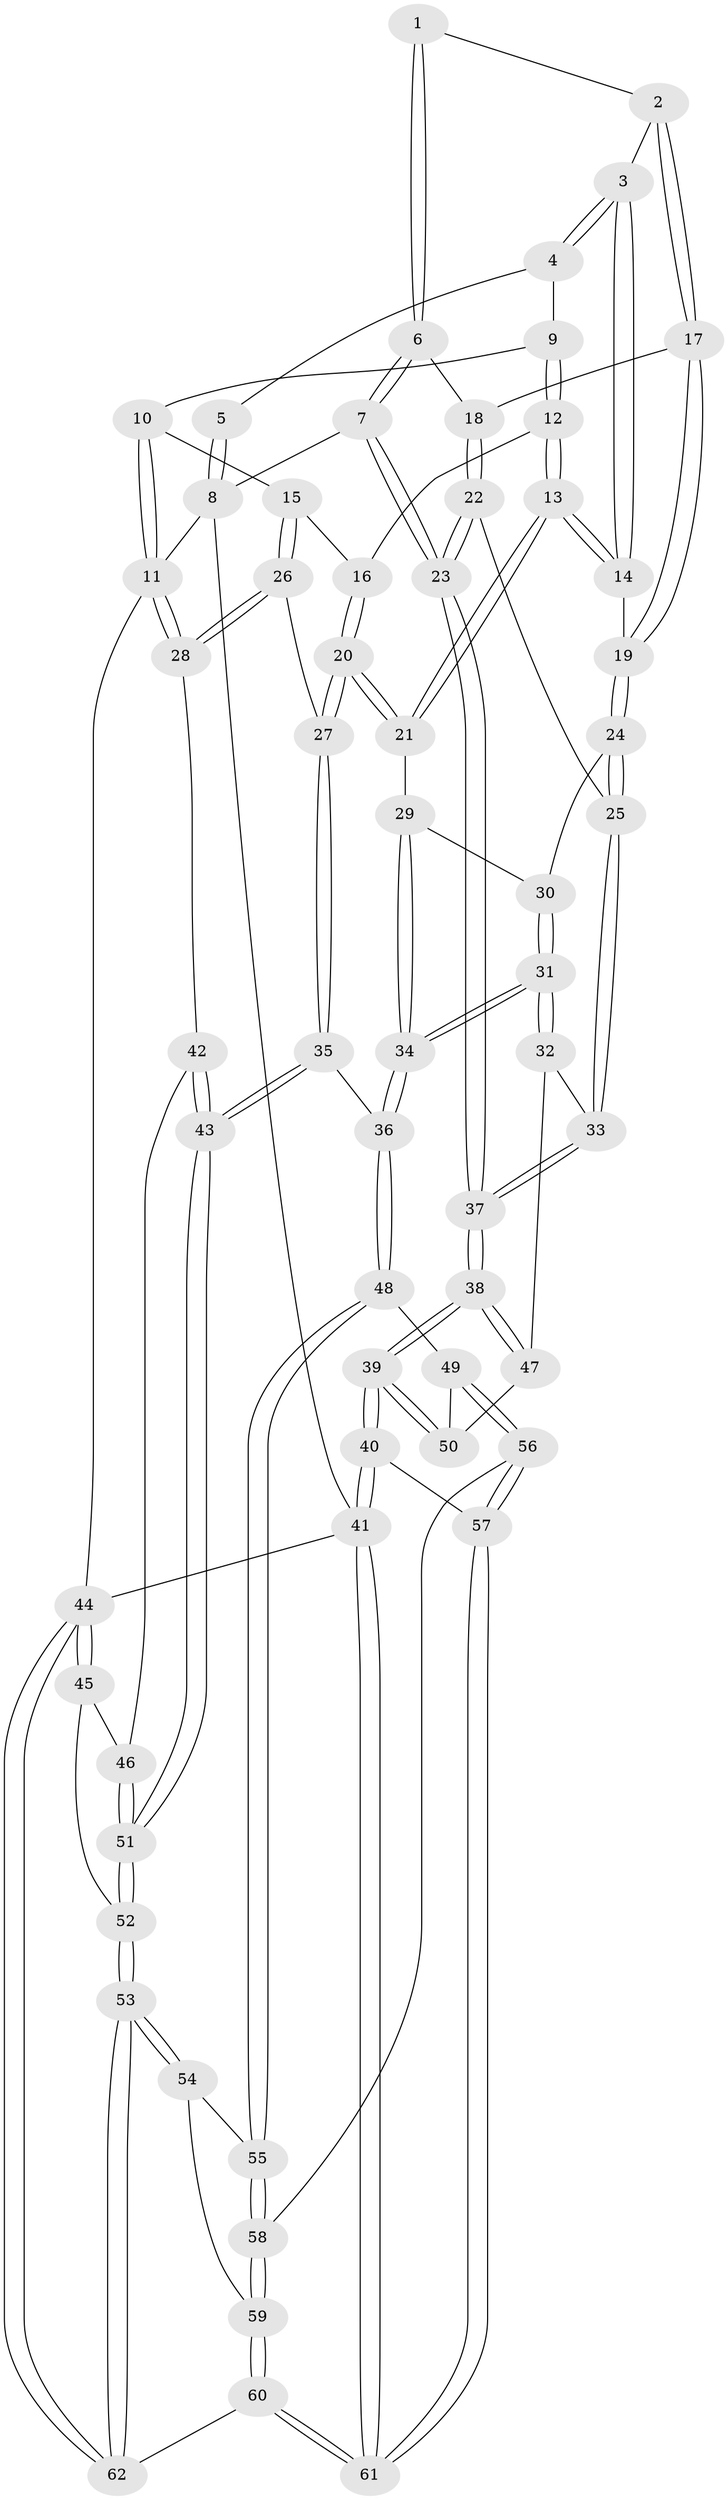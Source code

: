 // coarse degree distribution, {3: 0.3870967741935484, 5: 0.06451612903225806, 4: 0.4838709677419355, 2: 0.06451612903225806}
// Generated by graph-tools (version 1.1) at 2025/38/03/04/25 23:38:23]
// undirected, 62 vertices, 152 edges
graph export_dot {
  node [color=gray90,style=filled];
  1 [pos="+0.12096164723910553+0"];
  2 [pos="+0.22306013834265973+0.1256729964290595"];
  3 [pos="+0.37036996175382764+0.030767823340995287"];
  4 [pos="+0.4568725713729689+0"];
  5 [pos="+0.047702879162544926+0"];
  6 [pos="+0.09660828971083377+0.16365167927915503"];
  7 [pos="+0+0"];
  8 [pos="+0+0"];
  9 [pos="+0.5321317545922674+0"];
  10 [pos="+0.7175499044612237+0"];
  11 [pos="+1+0"];
  12 [pos="+0.5706005644332618+0.05814404683965199"];
  13 [pos="+0.5047308662028519+0.2538451308433991"];
  14 [pos="+0.41354851505743356+0.16785638354803442"];
  15 [pos="+0.8198519686439387+0.1448058991137772"];
  16 [pos="+0.738543730429941+0.1634094985922332"];
  17 [pos="+0.21068262014142966+0.16760921728624553"];
  18 [pos="+0.12156930287636003+0.1886634295140472"];
  19 [pos="+0.24320618850376546+0.2037549975772378"];
  20 [pos="+0.5691166384691131+0.3027274931394041"];
  21 [pos="+0.5117050102753318+0.28077825433735093"];
  22 [pos="+0.04385200290165408+0.32280195880780926"];
  23 [pos="+0+0.430749183842366"];
  24 [pos="+0.26644676307896364+0.27413459898650633"];
  25 [pos="+0.19546355679149047+0.38375502143659246"];
  26 [pos="+0.9744245209526328+0.2568372246933009"];
  27 [pos="+0.6598929327667316+0.41045661502713066"];
  28 [pos="+1+0.28503718904136044"];
  29 [pos="+0.4776839664421606+0.3054731033899877"];
  30 [pos="+0.305487756852754+0.2885206390875968"];
  31 [pos="+0.3412738834737577+0.5496325841197894"];
  32 [pos="+0.2717873583194013+0.531730280197822"];
  33 [pos="+0.23974761140087406+0.4918801623749561"];
  34 [pos="+0.34626585846437047+0.5514664873365369"];
  35 [pos="+0.668565223472986+0.6097144158914029"];
  36 [pos="+0.3769565884559977+0.5904990726324726"];
  37 [pos="+0+0.4497217552399014"];
  38 [pos="+0+0.5288013787888335"];
  39 [pos="+0+0.8417438246130449"];
  40 [pos="+0+0.8632387592197032"];
  41 [pos="+0+1"];
  42 [pos="+1+0.30882396307647875"];
  43 [pos="+0.6796104258888891+0.6212355835327645"];
  44 [pos="+1+1"];
  45 [pos="+1+0.6175301737959801"];
  46 [pos="+1+0.5281094815236548"];
  47 [pos="+0.12435091919413853+0.6264751382940249"];
  48 [pos="+0.3562624205578628+0.701069550958093"];
  49 [pos="+0.14309674483872287+0.752733956397426"];
  50 [pos="+0.1374952496983667+0.7462793488589776"];
  51 [pos="+0.714643997889257+0.6900561413374557"];
  52 [pos="+0.7360725098549739+0.8434181668969701"];
  53 [pos="+0.720788176825903+1"];
  54 [pos="+0.37605844508884617+0.7688860506979226"];
  55 [pos="+0.36063700541161664+0.7362570819638713"];
  56 [pos="+0.16990046206931625+0.8713024414888111"];
  57 [pos="+0.14252735503596495+0.8863503603790156"];
  58 [pos="+0.17106014368139463+0.8716666562051483"];
  59 [pos="+0.26746468910494187+0.9497056099347637"];
  60 [pos="+0.37457731295766455+1"];
  61 [pos="+0+1"];
  62 [pos="+0.7257900516026782+1"];
  1 -- 2;
  1 -- 6;
  1 -- 6;
  2 -- 3;
  2 -- 17;
  2 -- 17;
  3 -- 4;
  3 -- 4;
  3 -- 14;
  3 -- 14;
  4 -- 5;
  4 -- 9;
  5 -- 8;
  5 -- 8;
  6 -- 7;
  6 -- 7;
  6 -- 18;
  7 -- 8;
  7 -- 23;
  7 -- 23;
  8 -- 11;
  8 -- 41;
  9 -- 10;
  9 -- 12;
  9 -- 12;
  10 -- 11;
  10 -- 11;
  10 -- 15;
  11 -- 28;
  11 -- 28;
  11 -- 44;
  12 -- 13;
  12 -- 13;
  12 -- 16;
  13 -- 14;
  13 -- 14;
  13 -- 21;
  13 -- 21;
  14 -- 19;
  15 -- 16;
  15 -- 26;
  15 -- 26;
  16 -- 20;
  16 -- 20;
  17 -- 18;
  17 -- 19;
  17 -- 19;
  18 -- 22;
  18 -- 22;
  19 -- 24;
  19 -- 24;
  20 -- 21;
  20 -- 21;
  20 -- 27;
  20 -- 27;
  21 -- 29;
  22 -- 23;
  22 -- 23;
  22 -- 25;
  23 -- 37;
  23 -- 37;
  24 -- 25;
  24 -- 25;
  24 -- 30;
  25 -- 33;
  25 -- 33;
  26 -- 27;
  26 -- 28;
  26 -- 28;
  27 -- 35;
  27 -- 35;
  28 -- 42;
  29 -- 30;
  29 -- 34;
  29 -- 34;
  30 -- 31;
  30 -- 31;
  31 -- 32;
  31 -- 32;
  31 -- 34;
  31 -- 34;
  32 -- 33;
  32 -- 47;
  33 -- 37;
  33 -- 37;
  34 -- 36;
  34 -- 36;
  35 -- 36;
  35 -- 43;
  35 -- 43;
  36 -- 48;
  36 -- 48;
  37 -- 38;
  37 -- 38;
  38 -- 39;
  38 -- 39;
  38 -- 47;
  38 -- 47;
  39 -- 40;
  39 -- 40;
  39 -- 50;
  39 -- 50;
  40 -- 41;
  40 -- 41;
  40 -- 57;
  41 -- 61;
  41 -- 61;
  41 -- 44;
  42 -- 43;
  42 -- 43;
  42 -- 46;
  43 -- 51;
  43 -- 51;
  44 -- 45;
  44 -- 45;
  44 -- 62;
  44 -- 62;
  45 -- 46;
  45 -- 52;
  46 -- 51;
  46 -- 51;
  47 -- 50;
  48 -- 49;
  48 -- 55;
  48 -- 55;
  49 -- 50;
  49 -- 56;
  49 -- 56;
  51 -- 52;
  51 -- 52;
  52 -- 53;
  52 -- 53;
  53 -- 54;
  53 -- 54;
  53 -- 62;
  53 -- 62;
  54 -- 55;
  54 -- 59;
  55 -- 58;
  55 -- 58;
  56 -- 57;
  56 -- 57;
  56 -- 58;
  57 -- 61;
  57 -- 61;
  58 -- 59;
  58 -- 59;
  59 -- 60;
  59 -- 60;
  60 -- 61;
  60 -- 61;
  60 -- 62;
}
